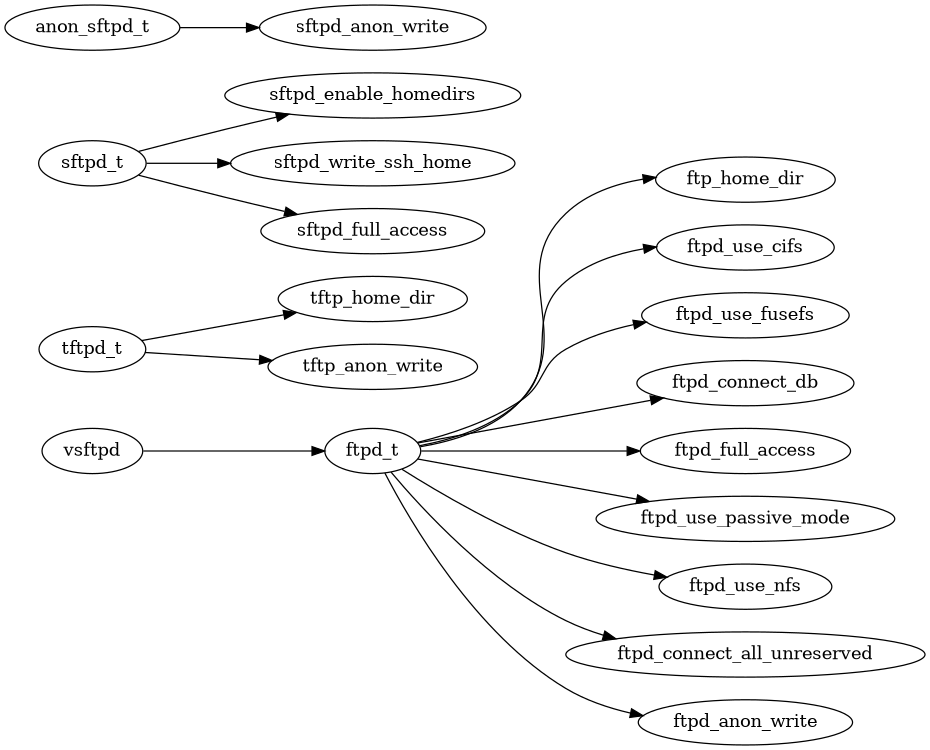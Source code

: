 // None
digraph ftp_test2 {
rankdir=LR
size="8,5"
	vsftpd
	ftpd_t
		vsftpd -> ftpd_t
	ftp_home_dir
	ftpd_t
		ftpd_t -> ftp_home_dir
	ftpd_use_cifs
	ftpd_t
		ftpd_t -> ftpd_use_cifs
	ftpd_use_fusefs
	ftpd_t
		ftpd_t -> ftpd_use_fusefs
	ftpd_connect_db
	ftpd_t
		ftpd_t -> ftpd_connect_db
	ftpd_full_access
	ftpd_t
		ftpd_t -> ftpd_full_access
	tftp_home_dir
	tftpd_t
		tftpd_t -> tftp_home_dir
	sftpd_enable_homedirs
	sftpd_t
		sftpd_t -> sftpd_enable_homedirs
	ftpd_use_passive_mode
	ftpd_t
		ftpd_t -> ftpd_use_passive_mode
	sftpd_write_ssh_home
	sftpd_t
		sftpd_t -> sftpd_write_ssh_home
	ftpd_use_nfs
	ftpd_t
		ftpd_t -> ftpd_use_nfs
	ftpd_connect_all_unreserved
	ftpd_t
		ftpd_t -> ftpd_connect_all_unreserved
	sftpd_full_access
	sftpd_t
		sftpd_t -> sftpd_full_access
	tftp_anon_write
	tftpd_t
		tftpd_t -> tftp_anon_write
	ftpd_anon_write
	ftpd_t
		ftpd_t -> ftpd_anon_write
	sftpd_anon_write
	anon_sftpd_t
		anon_sftpd_t -> sftpd_anon_write
}